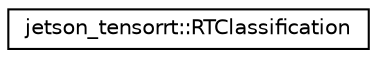 digraph "Graphical Class Hierarchy"
{
  edge [fontname="Helvetica",fontsize="10",labelfontname="Helvetica",labelfontsize="10"];
  node [fontname="Helvetica",fontsize="10",shape=record];
  rankdir="LR";
  Node0 [label="jetson_tensorrt::RTClassification",height=0.2,width=0.4,color="black", fillcolor="white", style="filled",URL="$structjetson__tensorrt_1_1_r_t_classification.html",tooltip="Represents the probability that a specific class was in a prediction input. "];
}
